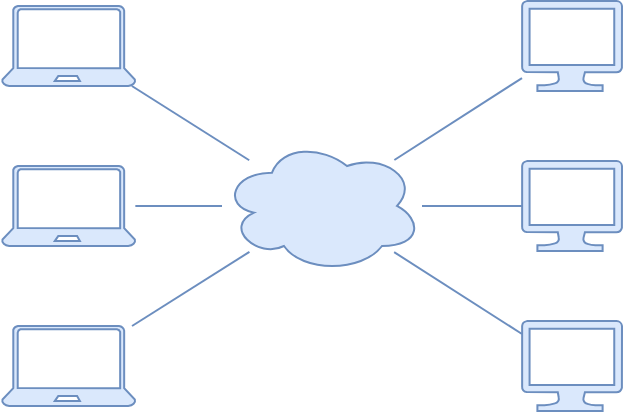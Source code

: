 <mxfile version="15.3.8" type="device"><diagram id="twnVPkV8Q10H3hApHCse" name="Page-1"><mxGraphModel dx="677" dy="410" grid="1" gridSize="10" guides="1" tooltips="1" connect="1" arrows="1" fold="1" page="1" pageScale="1" pageWidth="850" pageHeight="1100" math="0" shadow="0"><root><mxCell id="0"/><mxCell id="1" parent="0"/><mxCell id="d0eFTT9wW0uVtVBnvYdN-15" style="edgeStyle=none;rounded=0;orthogonalLoop=1;jettySize=auto;html=1;endArrow=none;endFill=0;fillColor=#dae8fc;strokeColor=#6c8ebf;" parent="1" source="d0eFTT9wW0uVtVBnvYdN-1" target="d0eFTT9wW0uVtVBnvYdN-3" edge="1"><mxGeometry relative="1" as="geometry"/></mxCell><mxCell id="d0eFTT9wW0uVtVBnvYdN-1" value="" style="verticalLabelPosition=bottom;html=1;verticalAlign=top;align=center;strokeColor=#6c8ebf;fillColor=#dae8fc;shape=mxgraph.azure.computer;pointerEvents=1;" parent="1" vertex="1"><mxGeometry x="460" y="277.5" width="50" height="45" as="geometry"/></mxCell><mxCell id="d0eFTT9wW0uVtVBnvYdN-8" style="rounded=0;orthogonalLoop=1;jettySize=auto;html=1;endArrow=none;endFill=0;fillColor=#dae8fc;strokeColor=#6c8ebf;" parent="1" source="d0eFTT9wW0uVtVBnvYdN-2" target="d0eFTT9wW0uVtVBnvYdN-3" edge="1"><mxGeometry relative="1" as="geometry"/></mxCell><mxCell id="d0eFTT9wW0uVtVBnvYdN-2" value="" style="verticalLabelPosition=bottom;html=1;verticalAlign=top;align=center;strokeColor=#6c8ebf;fillColor=#dae8fc;shape=mxgraph.azure.laptop;pointerEvents=1;" parent="1" vertex="1"><mxGeometry x="200" y="200" width="66.67" height="40" as="geometry"/></mxCell><mxCell id="d0eFTT9wW0uVtVBnvYdN-3" value="" style="ellipse;shape=cloud;whiteSpace=wrap;html=1;fillColor=#dae8fc;strokeColor=#6c8ebf;" parent="1" vertex="1"><mxGeometry x="310" y="266.66" width="100" height="66.67" as="geometry"/></mxCell><mxCell id="d0eFTT9wW0uVtVBnvYdN-12" style="edgeStyle=none;rounded=0;orthogonalLoop=1;jettySize=auto;html=1;endArrow=none;endFill=0;fillColor=#dae8fc;strokeColor=#6c8ebf;" parent="1" source="d0eFTT9wW0uVtVBnvYdN-4" target="d0eFTT9wW0uVtVBnvYdN-3" edge="1"><mxGeometry relative="1" as="geometry"/></mxCell><mxCell id="d0eFTT9wW0uVtVBnvYdN-4" value="" style="verticalLabelPosition=bottom;html=1;verticalAlign=top;align=center;strokeColor=#6c8ebf;fillColor=#dae8fc;shape=mxgraph.azure.laptop;pointerEvents=1;" parent="1" vertex="1"><mxGeometry x="200" y="280" width="66.67" height="40" as="geometry"/></mxCell><mxCell id="d0eFTT9wW0uVtVBnvYdN-13" style="edgeStyle=none;rounded=0;orthogonalLoop=1;jettySize=auto;html=1;endArrow=none;endFill=0;fillColor=#dae8fc;strokeColor=#6c8ebf;" parent="1" source="d0eFTT9wW0uVtVBnvYdN-5" target="d0eFTT9wW0uVtVBnvYdN-3" edge="1"><mxGeometry relative="1" as="geometry"/></mxCell><mxCell id="d0eFTT9wW0uVtVBnvYdN-5" value="" style="verticalLabelPosition=bottom;html=1;verticalAlign=top;align=center;strokeColor=#6c8ebf;fillColor=#dae8fc;shape=mxgraph.azure.laptop;pointerEvents=1;" parent="1" vertex="1"><mxGeometry x="200" y="360" width="66.67" height="40" as="geometry"/></mxCell><mxCell id="d0eFTT9wW0uVtVBnvYdN-16" style="edgeStyle=none;rounded=0;orthogonalLoop=1;jettySize=auto;html=1;endArrow=none;endFill=0;fillColor=#dae8fc;strokeColor=#6c8ebf;" parent="1" source="d0eFTT9wW0uVtVBnvYdN-6" target="d0eFTT9wW0uVtVBnvYdN-3" edge="1"><mxGeometry relative="1" as="geometry"/></mxCell><mxCell id="d0eFTT9wW0uVtVBnvYdN-6" value="" style="verticalLabelPosition=bottom;html=1;verticalAlign=top;align=center;strokeColor=#6c8ebf;fillColor=#dae8fc;shape=mxgraph.azure.computer;pointerEvents=1;" parent="1" vertex="1"><mxGeometry x="460" y="197.5" width="50" height="45" as="geometry"/></mxCell><mxCell id="d0eFTT9wW0uVtVBnvYdN-14" style="edgeStyle=none;rounded=0;orthogonalLoop=1;jettySize=auto;html=1;endArrow=none;endFill=0;fillColor=#dae8fc;strokeColor=#6c8ebf;" parent="1" source="d0eFTT9wW0uVtVBnvYdN-7" target="d0eFTT9wW0uVtVBnvYdN-3" edge="1"><mxGeometry relative="1" as="geometry"/></mxCell><mxCell id="d0eFTT9wW0uVtVBnvYdN-7" value="" style="verticalLabelPosition=bottom;html=1;verticalAlign=top;align=center;strokeColor=#6c8ebf;fillColor=#dae8fc;shape=mxgraph.azure.computer;pointerEvents=1;" parent="1" vertex="1"><mxGeometry x="460" y="357.5" width="50" height="45" as="geometry"/></mxCell></root></mxGraphModel></diagram></mxfile>